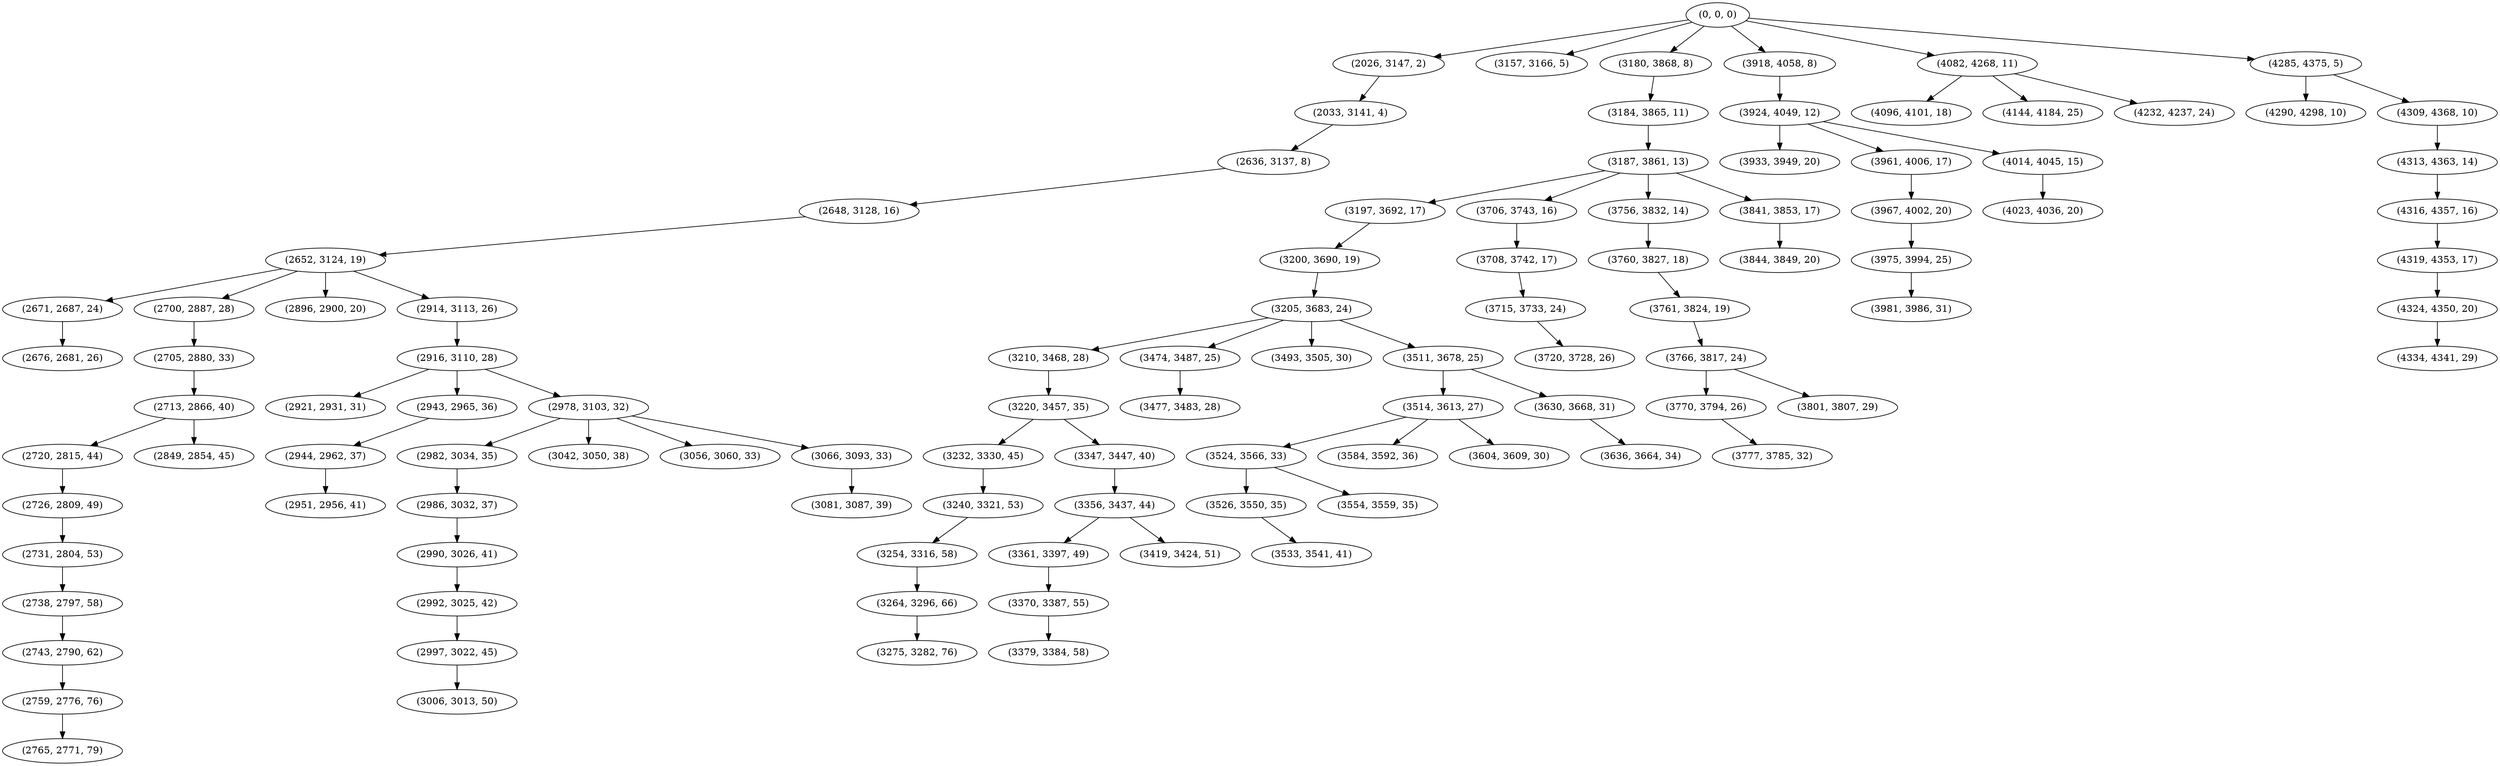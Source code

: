 digraph tree {
    "(0, 0, 0)";
    "(2026, 3147, 2)";
    "(2033, 3141, 4)";
    "(2636, 3137, 8)";
    "(2648, 3128, 16)";
    "(2652, 3124, 19)";
    "(2671, 2687, 24)";
    "(2676, 2681, 26)";
    "(2700, 2887, 28)";
    "(2705, 2880, 33)";
    "(2713, 2866, 40)";
    "(2720, 2815, 44)";
    "(2726, 2809, 49)";
    "(2731, 2804, 53)";
    "(2738, 2797, 58)";
    "(2743, 2790, 62)";
    "(2759, 2776, 76)";
    "(2765, 2771, 79)";
    "(2849, 2854, 45)";
    "(2896, 2900, 20)";
    "(2914, 3113, 26)";
    "(2916, 3110, 28)";
    "(2921, 2931, 31)";
    "(2943, 2965, 36)";
    "(2944, 2962, 37)";
    "(2951, 2956, 41)";
    "(2978, 3103, 32)";
    "(2982, 3034, 35)";
    "(2986, 3032, 37)";
    "(2990, 3026, 41)";
    "(2992, 3025, 42)";
    "(2997, 3022, 45)";
    "(3006, 3013, 50)";
    "(3042, 3050, 38)";
    "(3056, 3060, 33)";
    "(3066, 3093, 33)";
    "(3081, 3087, 39)";
    "(3157, 3166, 5)";
    "(3180, 3868, 8)";
    "(3184, 3865, 11)";
    "(3187, 3861, 13)";
    "(3197, 3692, 17)";
    "(3200, 3690, 19)";
    "(3205, 3683, 24)";
    "(3210, 3468, 28)";
    "(3220, 3457, 35)";
    "(3232, 3330, 45)";
    "(3240, 3321, 53)";
    "(3254, 3316, 58)";
    "(3264, 3296, 66)";
    "(3275, 3282, 76)";
    "(3347, 3447, 40)";
    "(3356, 3437, 44)";
    "(3361, 3397, 49)";
    "(3370, 3387, 55)";
    "(3379, 3384, 58)";
    "(3419, 3424, 51)";
    "(3474, 3487, 25)";
    "(3477, 3483, 28)";
    "(3493, 3505, 30)";
    "(3511, 3678, 25)";
    "(3514, 3613, 27)";
    "(3524, 3566, 33)";
    "(3526, 3550, 35)";
    "(3533, 3541, 41)";
    "(3554, 3559, 35)";
    "(3584, 3592, 36)";
    "(3604, 3609, 30)";
    "(3630, 3668, 31)";
    "(3636, 3664, 34)";
    "(3706, 3743, 16)";
    "(3708, 3742, 17)";
    "(3715, 3733, 24)";
    "(3720, 3728, 26)";
    "(3756, 3832, 14)";
    "(3760, 3827, 18)";
    "(3761, 3824, 19)";
    "(3766, 3817, 24)";
    "(3770, 3794, 26)";
    "(3777, 3785, 32)";
    "(3801, 3807, 29)";
    "(3841, 3853, 17)";
    "(3844, 3849, 20)";
    "(3918, 4058, 8)";
    "(3924, 4049, 12)";
    "(3933, 3949, 20)";
    "(3961, 4006, 17)";
    "(3967, 4002, 20)";
    "(3975, 3994, 25)";
    "(3981, 3986, 31)";
    "(4014, 4045, 15)";
    "(4023, 4036, 20)";
    "(4082, 4268, 11)";
    "(4096, 4101, 18)";
    "(4144, 4184, 25)";
    "(4232, 4237, 24)";
    "(4285, 4375, 5)";
    "(4290, 4298, 10)";
    "(4309, 4368, 10)";
    "(4313, 4363, 14)";
    "(4316, 4357, 16)";
    "(4319, 4353, 17)";
    "(4324, 4350, 20)";
    "(4334, 4341, 29)";
    "(0, 0, 0)" -> "(2026, 3147, 2)";
    "(0, 0, 0)" -> "(3157, 3166, 5)";
    "(0, 0, 0)" -> "(3180, 3868, 8)";
    "(0, 0, 0)" -> "(3918, 4058, 8)";
    "(0, 0, 0)" -> "(4082, 4268, 11)";
    "(0, 0, 0)" -> "(4285, 4375, 5)";
    "(2026, 3147, 2)" -> "(2033, 3141, 4)";
    "(2033, 3141, 4)" -> "(2636, 3137, 8)";
    "(2636, 3137, 8)" -> "(2648, 3128, 16)";
    "(2648, 3128, 16)" -> "(2652, 3124, 19)";
    "(2652, 3124, 19)" -> "(2671, 2687, 24)";
    "(2652, 3124, 19)" -> "(2700, 2887, 28)";
    "(2652, 3124, 19)" -> "(2896, 2900, 20)";
    "(2652, 3124, 19)" -> "(2914, 3113, 26)";
    "(2671, 2687, 24)" -> "(2676, 2681, 26)";
    "(2700, 2887, 28)" -> "(2705, 2880, 33)";
    "(2705, 2880, 33)" -> "(2713, 2866, 40)";
    "(2713, 2866, 40)" -> "(2720, 2815, 44)";
    "(2713, 2866, 40)" -> "(2849, 2854, 45)";
    "(2720, 2815, 44)" -> "(2726, 2809, 49)";
    "(2726, 2809, 49)" -> "(2731, 2804, 53)";
    "(2731, 2804, 53)" -> "(2738, 2797, 58)";
    "(2738, 2797, 58)" -> "(2743, 2790, 62)";
    "(2743, 2790, 62)" -> "(2759, 2776, 76)";
    "(2759, 2776, 76)" -> "(2765, 2771, 79)";
    "(2914, 3113, 26)" -> "(2916, 3110, 28)";
    "(2916, 3110, 28)" -> "(2921, 2931, 31)";
    "(2916, 3110, 28)" -> "(2943, 2965, 36)";
    "(2916, 3110, 28)" -> "(2978, 3103, 32)";
    "(2943, 2965, 36)" -> "(2944, 2962, 37)";
    "(2944, 2962, 37)" -> "(2951, 2956, 41)";
    "(2978, 3103, 32)" -> "(2982, 3034, 35)";
    "(2978, 3103, 32)" -> "(3042, 3050, 38)";
    "(2978, 3103, 32)" -> "(3056, 3060, 33)";
    "(2978, 3103, 32)" -> "(3066, 3093, 33)";
    "(2982, 3034, 35)" -> "(2986, 3032, 37)";
    "(2986, 3032, 37)" -> "(2990, 3026, 41)";
    "(2990, 3026, 41)" -> "(2992, 3025, 42)";
    "(2992, 3025, 42)" -> "(2997, 3022, 45)";
    "(2997, 3022, 45)" -> "(3006, 3013, 50)";
    "(3066, 3093, 33)" -> "(3081, 3087, 39)";
    "(3180, 3868, 8)" -> "(3184, 3865, 11)";
    "(3184, 3865, 11)" -> "(3187, 3861, 13)";
    "(3187, 3861, 13)" -> "(3197, 3692, 17)";
    "(3187, 3861, 13)" -> "(3706, 3743, 16)";
    "(3187, 3861, 13)" -> "(3756, 3832, 14)";
    "(3187, 3861, 13)" -> "(3841, 3853, 17)";
    "(3197, 3692, 17)" -> "(3200, 3690, 19)";
    "(3200, 3690, 19)" -> "(3205, 3683, 24)";
    "(3205, 3683, 24)" -> "(3210, 3468, 28)";
    "(3205, 3683, 24)" -> "(3474, 3487, 25)";
    "(3205, 3683, 24)" -> "(3493, 3505, 30)";
    "(3205, 3683, 24)" -> "(3511, 3678, 25)";
    "(3210, 3468, 28)" -> "(3220, 3457, 35)";
    "(3220, 3457, 35)" -> "(3232, 3330, 45)";
    "(3220, 3457, 35)" -> "(3347, 3447, 40)";
    "(3232, 3330, 45)" -> "(3240, 3321, 53)";
    "(3240, 3321, 53)" -> "(3254, 3316, 58)";
    "(3254, 3316, 58)" -> "(3264, 3296, 66)";
    "(3264, 3296, 66)" -> "(3275, 3282, 76)";
    "(3347, 3447, 40)" -> "(3356, 3437, 44)";
    "(3356, 3437, 44)" -> "(3361, 3397, 49)";
    "(3356, 3437, 44)" -> "(3419, 3424, 51)";
    "(3361, 3397, 49)" -> "(3370, 3387, 55)";
    "(3370, 3387, 55)" -> "(3379, 3384, 58)";
    "(3474, 3487, 25)" -> "(3477, 3483, 28)";
    "(3511, 3678, 25)" -> "(3514, 3613, 27)";
    "(3511, 3678, 25)" -> "(3630, 3668, 31)";
    "(3514, 3613, 27)" -> "(3524, 3566, 33)";
    "(3514, 3613, 27)" -> "(3584, 3592, 36)";
    "(3514, 3613, 27)" -> "(3604, 3609, 30)";
    "(3524, 3566, 33)" -> "(3526, 3550, 35)";
    "(3524, 3566, 33)" -> "(3554, 3559, 35)";
    "(3526, 3550, 35)" -> "(3533, 3541, 41)";
    "(3630, 3668, 31)" -> "(3636, 3664, 34)";
    "(3706, 3743, 16)" -> "(3708, 3742, 17)";
    "(3708, 3742, 17)" -> "(3715, 3733, 24)";
    "(3715, 3733, 24)" -> "(3720, 3728, 26)";
    "(3756, 3832, 14)" -> "(3760, 3827, 18)";
    "(3760, 3827, 18)" -> "(3761, 3824, 19)";
    "(3761, 3824, 19)" -> "(3766, 3817, 24)";
    "(3766, 3817, 24)" -> "(3770, 3794, 26)";
    "(3766, 3817, 24)" -> "(3801, 3807, 29)";
    "(3770, 3794, 26)" -> "(3777, 3785, 32)";
    "(3841, 3853, 17)" -> "(3844, 3849, 20)";
    "(3918, 4058, 8)" -> "(3924, 4049, 12)";
    "(3924, 4049, 12)" -> "(3933, 3949, 20)";
    "(3924, 4049, 12)" -> "(3961, 4006, 17)";
    "(3924, 4049, 12)" -> "(4014, 4045, 15)";
    "(3961, 4006, 17)" -> "(3967, 4002, 20)";
    "(3967, 4002, 20)" -> "(3975, 3994, 25)";
    "(3975, 3994, 25)" -> "(3981, 3986, 31)";
    "(4014, 4045, 15)" -> "(4023, 4036, 20)";
    "(4082, 4268, 11)" -> "(4096, 4101, 18)";
    "(4082, 4268, 11)" -> "(4144, 4184, 25)";
    "(4082, 4268, 11)" -> "(4232, 4237, 24)";
    "(4285, 4375, 5)" -> "(4290, 4298, 10)";
    "(4285, 4375, 5)" -> "(4309, 4368, 10)";
    "(4309, 4368, 10)" -> "(4313, 4363, 14)";
    "(4313, 4363, 14)" -> "(4316, 4357, 16)";
    "(4316, 4357, 16)" -> "(4319, 4353, 17)";
    "(4319, 4353, 17)" -> "(4324, 4350, 20)";
    "(4324, 4350, 20)" -> "(4334, 4341, 29)";
}
